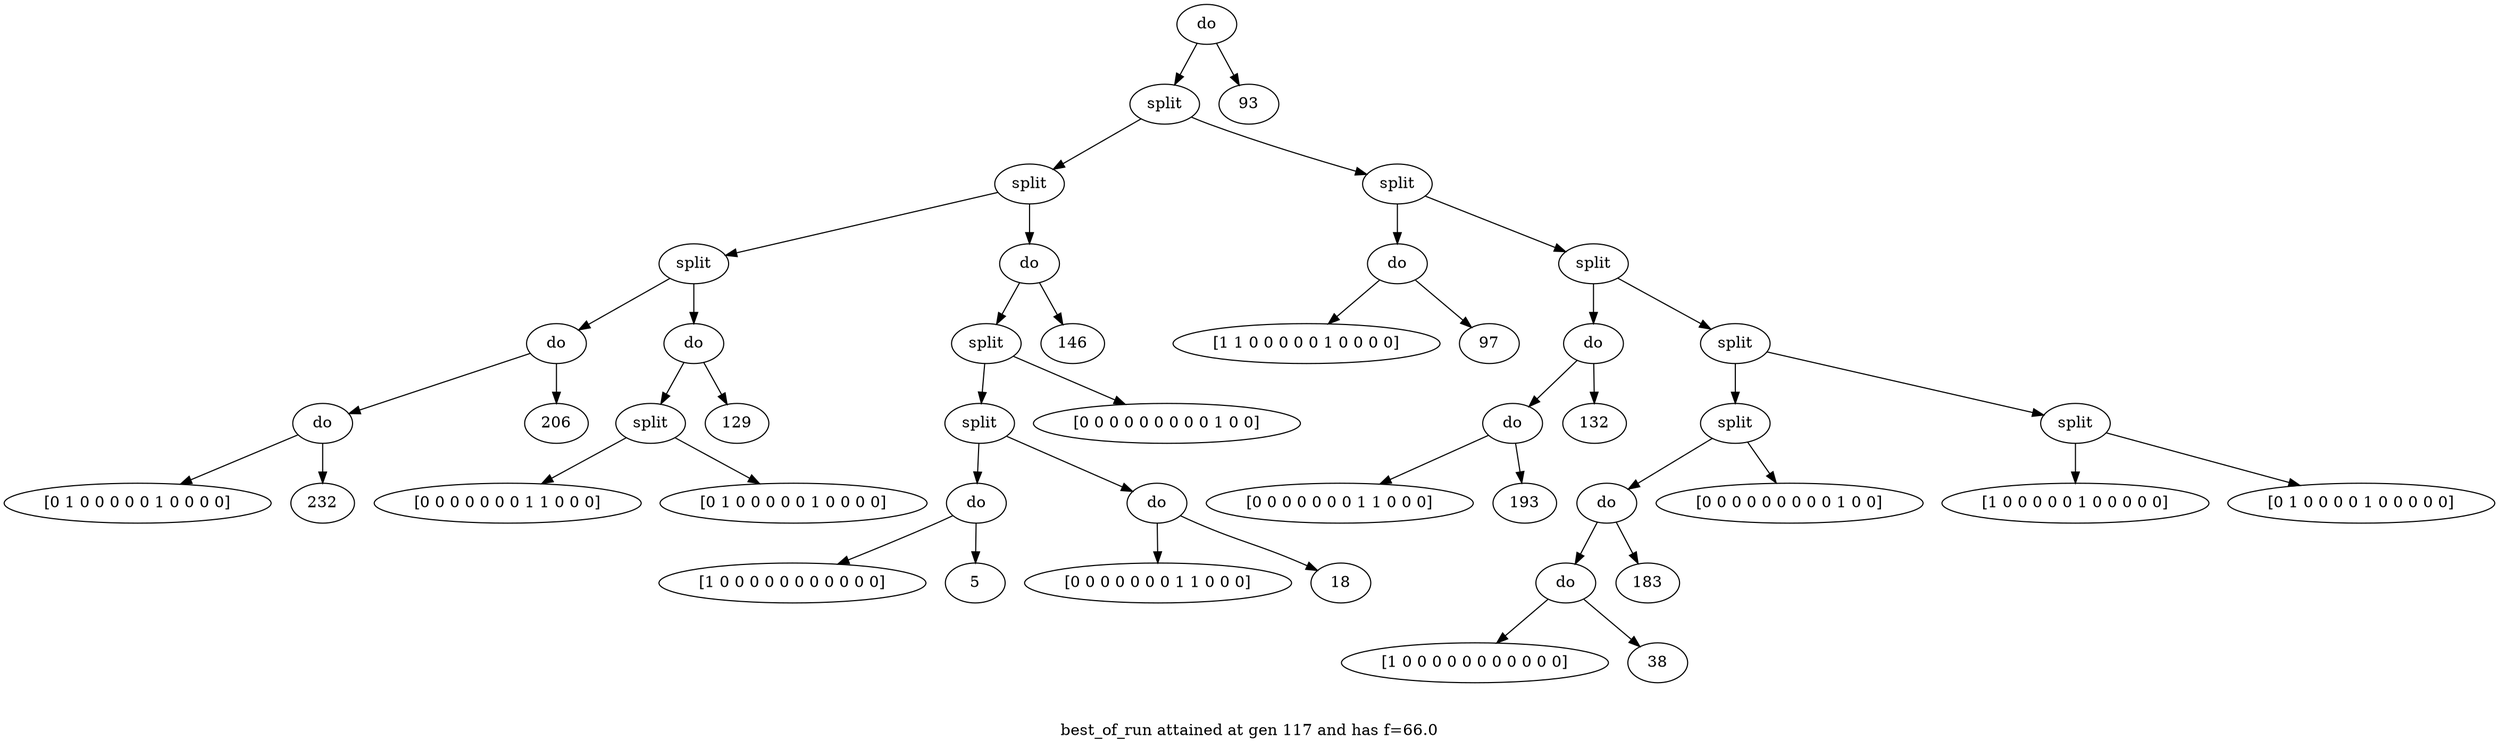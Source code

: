 digraph {
	graph [label="

best_of_run attained at gen 117 and has f=66.0"]
	0 [label=do]
	0 -> 1
	1 [label=split]
	1 -> 2
	2 [label=split]
	2 -> 3
	3 [label=split]
	3 -> 4
	4 [label=do]
	4 -> 5
	5 [label=do]
	5 -> 6
	6 [label="[0 1 0 0 0 0 0 1 0 0 0 0]"]
	5 -> 7
	7 [label=232]
	4 -> 8
	8 [label=206]
	3 -> 9
	9 [label=do]
	9 -> 10
	10 [label=split]
	10 -> 11
	11 [label="[0 0 0 0 0 0 0 1 1 0 0 0]"]
	10 -> 12
	12 [label="[0 1 0 0 0 0 0 1 0 0 0 0]"]
	9 -> 13
	13 [label=129]
	2 -> 14
	14 [label=do]
	14 -> 15
	15 [label=split]
	15 -> 16
	16 [label=split]
	16 -> 17
	17 [label=do]
	17 -> 18
	18 [label="[1 0 0 0 0 0 0 0 0 0 0 0]"]
	17 -> 19
	19 [label=5]
	16 -> 20
	20 [label=do]
	20 -> 21
	21 [label="[0 0 0 0 0 0 0 1 1 0 0 0]"]
	20 -> 22
	22 [label=18]
	15 -> 23
	23 [label="[0 0 0 0 0 0 0 0 0 1 0 0]"]
	14 -> 24
	24 [label=146]
	1 -> 25
	25 [label=split]
	25 -> 26
	26 [label=do]
	26 -> 27
	27 [label="[1 1 0 0 0 0 0 1 0 0 0 0]"]
	26 -> 28
	28 [label=97]
	25 -> 29
	29 [label=split]
	29 -> 30
	30 [label=do]
	30 -> 31
	31 [label=do]
	31 -> 32
	32 [label="[0 0 0 0 0 0 0 1 1 0 0 0]"]
	31 -> 33
	33 [label=193]
	30 -> 34
	34 [label=132]
	29 -> 35
	35 [label=split]
	35 -> 36
	36 [label=split]
	36 -> 37
	37 [label=do]
	37 -> 38
	38 [label=do]
	38 -> 39
	39 [label="[1 0 0 0 0 0 0 0 0 0 0 0]"]
	38 -> 40
	40 [label=38]
	37 -> 41
	41 [label=183]
	36 -> 42
	42 [label="[0 0 0 0 0 0 0 0 0 1 0 0]"]
	35 -> 43
	43 [label=split]
	43 -> 44
	44 [label="[1 0 0 0 0 0 1 0 0 0 0 0]"]
	43 -> 45
	45 [label="[0 1 0 0 0 0 1 0 0 0 0 0]"]
	0 -> 46
	46 [label=93]
}
